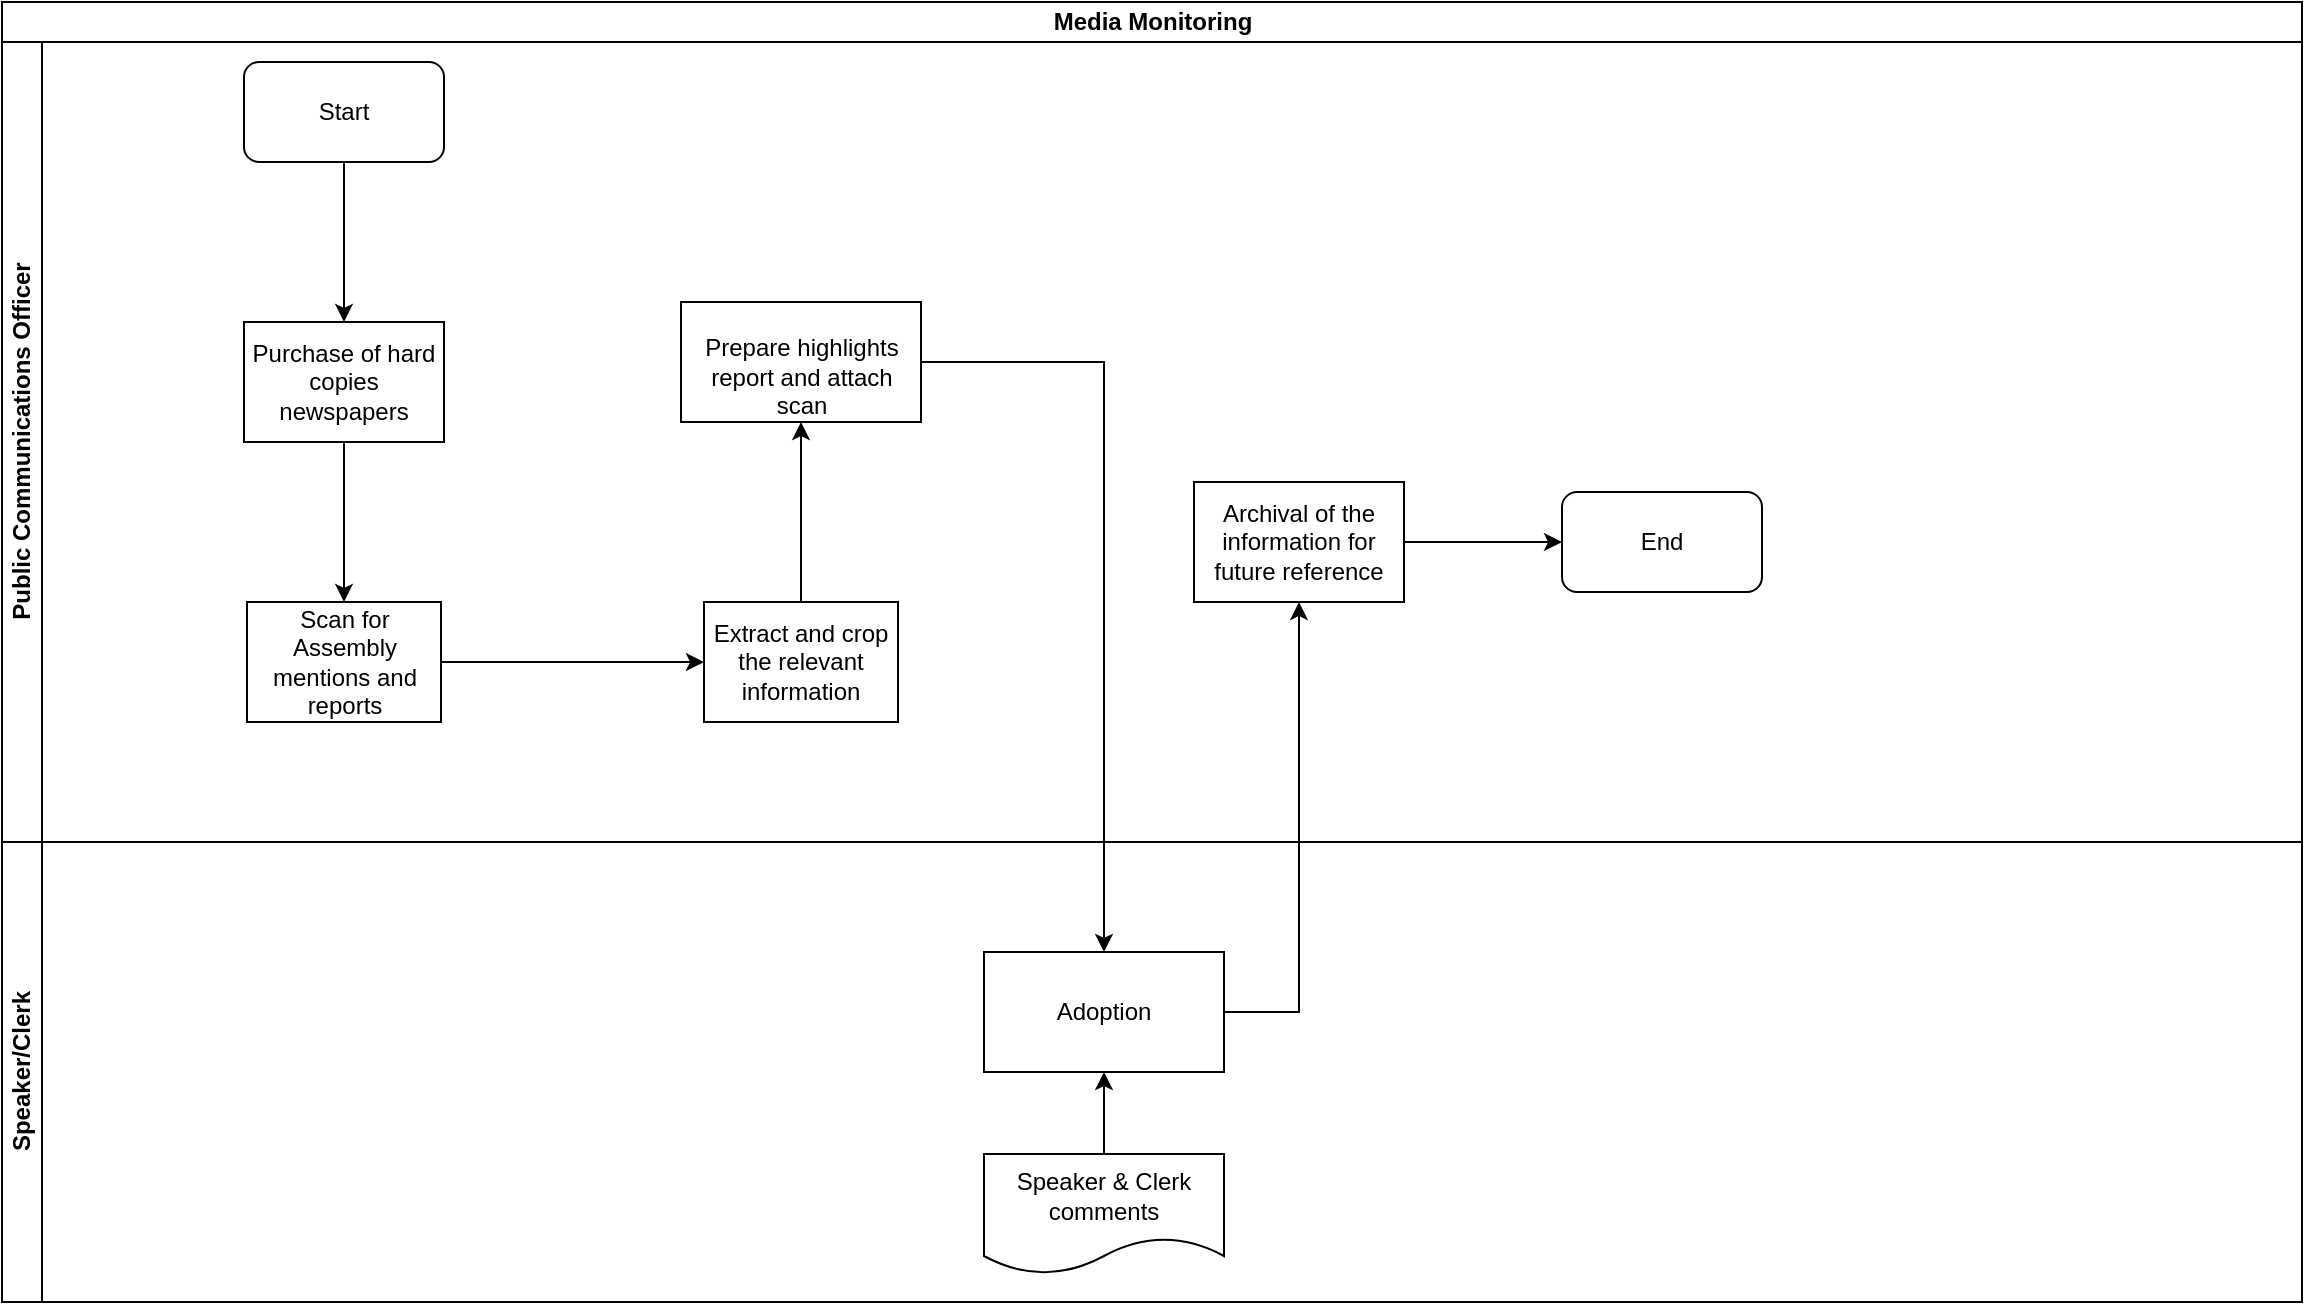 <mxfile version="13.7.7" type="github">
  <diagram id="cNWLFGiqtRKxobIlIwnB" name="Page-1">
    <mxGraphModel dx="910" dy="487" grid="1" gridSize="10" guides="1" tooltips="1" connect="1" arrows="1" fold="1" page="1" pageScale="1" pageWidth="1169" pageHeight="827" math="0" shadow="0">
      <root>
        <mxCell id="0" />
        <mxCell id="1" parent="0" />
        <mxCell id="bhXRAbe2QUkGEkO_xJfN-1" value="Media Monitoring" style="swimlane;html=1;childLayout=stackLayout;resizeParent=1;resizeParentMax=0;horizontal=1;startSize=20;horizontalStack=0;" parent="1" vertex="1">
          <mxGeometry x="10" y="10" width="1150" height="650" as="geometry" />
        </mxCell>
        <mxCell id="bhXRAbe2QUkGEkO_xJfN-2" value="Public Communications Officer" style="swimlane;html=1;startSize=20;horizontal=0;" parent="bhXRAbe2QUkGEkO_xJfN-1" vertex="1">
          <mxGeometry y="20" width="1150" height="400" as="geometry" />
        </mxCell>
        <mxCell id="bhXRAbe2QUkGEkO_xJfN-5" value="Start" style="rounded=1;whiteSpace=wrap;html=1;" parent="bhXRAbe2QUkGEkO_xJfN-2" vertex="1">
          <mxGeometry x="121" y="10" width="100" height="50" as="geometry" />
        </mxCell>
        <mxCell id="bhXRAbe2QUkGEkO_xJfN-13" value="&lt;br/&gt;Prepare highlights report and attach scan &lt;br/&gt;" style="whiteSpace=wrap;html=1;rounded=0;" parent="bhXRAbe2QUkGEkO_xJfN-2" vertex="1">
          <mxGeometry x="339.5" y="130" width="120" height="60" as="geometry" />
        </mxCell>
        <mxCell id="bhXRAbe2QUkGEkO_xJfN-8" value="Purchase of hard copies newspapers" style="rounded=0;whiteSpace=wrap;html=1;" parent="bhXRAbe2QUkGEkO_xJfN-2" vertex="1">
          <mxGeometry x="121" y="140" width="100" height="60" as="geometry" />
        </mxCell>
        <mxCell id="bhXRAbe2QUkGEkO_xJfN-7" value="" style="edgeStyle=orthogonalEdgeStyle;rounded=0;orthogonalLoop=1;jettySize=auto;html=1;" parent="bhXRAbe2QUkGEkO_xJfN-2" source="bhXRAbe2QUkGEkO_xJfN-5" target="bhXRAbe2QUkGEkO_xJfN-8" edge="1">
          <mxGeometry relative="1" as="geometry">
            <mxPoint x="181" y="135" as="targetPoint" />
          </mxGeometry>
        </mxCell>
        <mxCell id="bhXRAbe2QUkGEkO_xJfN-10" value="" style="edgeStyle=orthogonalEdgeStyle;rounded=0;orthogonalLoop=1;jettySize=auto;html=1;" parent="bhXRAbe2QUkGEkO_xJfN-2" source="bhXRAbe2QUkGEkO_xJfN-8" target="bhXRAbe2QUkGEkO_xJfN-9" edge="1">
          <mxGeometry relative="1" as="geometry" />
        </mxCell>
        <mxCell id="bhXRAbe2QUkGEkO_xJfN-12" value="" style="edgeStyle=orthogonalEdgeStyle;rounded=0;orthogonalLoop=1;jettySize=auto;html=1;" parent="bhXRAbe2QUkGEkO_xJfN-2" source="bhXRAbe2QUkGEkO_xJfN-9" target="bhXRAbe2QUkGEkO_xJfN-11" edge="1">
          <mxGeometry relative="1" as="geometry" />
        </mxCell>
        <mxCell id="bhXRAbe2QUkGEkO_xJfN-23" value="End" style="rounded=1;whiteSpace=wrap;html=1;" parent="bhXRAbe2QUkGEkO_xJfN-2" vertex="1">
          <mxGeometry x="780" y="225" width="100" height="50" as="geometry" />
        </mxCell>
        <mxCell id="bhXRAbe2QUkGEkO_xJfN-17" value="Archival of the information for future reference" style="whiteSpace=wrap;html=1;rounded=0;" parent="bhXRAbe2QUkGEkO_xJfN-2" vertex="1">
          <mxGeometry x="596" y="220" width="105" height="60" as="geometry" />
        </mxCell>
        <mxCell id="bhXRAbe2QUkGEkO_xJfN-9" value="Scan for Assembly mentions and reports" style="whiteSpace=wrap;html=1;rounded=0;" parent="bhXRAbe2QUkGEkO_xJfN-2" vertex="1">
          <mxGeometry x="122.5" y="280" width="97" height="60" as="geometry" />
        </mxCell>
        <mxCell id="bhXRAbe2QUkGEkO_xJfN-11" value="Extract and crop the relevant information" style="whiteSpace=wrap;html=1;rounded=0;" parent="bhXRAbe2QUkGEkO_xJfN-2" vertex="1">
          <mxGeometry x="351" y="280" width="97" height="60" as="geometry" />
        </mxCell>
        <mxCell id="bhXRAbe2QUkGEkO_xJfN-14" value="" style="edgeStyle=orthogonalEdgeStyle;rounded=0;orthogonalLoop=1;jettySize=auto;html=1;" parent="bhXRAbe2QUkGEkO_xJfN-2" source="bhXRAbe2QUkGEkO_xJfN-11" target="bhXRAbe2QUkGEkO_xJfN-13" edge="1">
          <mxGeometry relative="1" as="geometry" />
        </mxCell>
        <mxCell id="bhXRAbe2QUkGEkO_xJfN-20" value="" style="edgeStyle=orthogonalEdgeStyle;rounded=0;orthogonalLoop=1;jettySize=auto;html=1;entryX=0;entryY=0.5;entryDx=0;entryDy=0;" parent="bhXRAbe2QUkGEkO_xJfN-2" source="bhXRAbe2QUkGEkO_xJfN-17" target="bhXRAbe2QUkGEkO_xJfN-23" edge="1">
          <mxGeometry relative="1" as="geometry">
            <mxPoint x="781" y="250" as="targetPoint" />
          </mxGeometry>
        </mxCell>
        <mxCell id="bhXRAbe2QUkGEkO_xJfN-3" value="Speaker/Clerk" style="swimlane;html=1;startSize=20;horizontal=0;" parent="bhXRAbe2QUkGEkO_xJfN-1" vertex="1">
          <mxGeometry y="420" width="1150" height="230" as="geometry" />
        </mxCell>
        <mxCell id="bhXRAbe2QUkGEkO_xJfN-15" value="Adoption" style="whiteSpace=wrap;html=1;rounded=0;" parent="bhXRAbe2QUkGEkO_xJfN-3" vertex="1">
          <mxGeometry x="491" y="55" width="120" height="60" as="geometry" />
        </mxCell>
        <mxCell id="YEXjcxFBJEewjAjGyDBb-4" value="Speaker &amp;amp; Clerk comments" style="shape=document;whiteSpace=wrap;html=1;boundedLbl=1;" vertex="1" parent="bhXRAbe2QUkGEkO_xJfN-3">
          <mxGeometry x="491" y="156" width="120" height="60" as="geometry" />
        </mxCell>
        <mxCell id="YEXjcxFBJEewjAjGyDBb-7" value="" style="edgeStyle=orthogonalEdgeStyle;rounded=0;orthogonalLoop=1;jettySize=auto;html=1;entryX=0.5;entryY=1;entryDx=0;entryDy=0;" edge="1" parent="bhXRAbe2QUkGEkO_xJfN-3" source="YEXjcxFBJEewjAjGyDBb-4" target="bhXRAbe2QUkGEkO_xJfN-15">
          <mxGeometry relative="1" as="geometry">
            <mxPoint x="551" y="86" as="targetPoint" />
          </mxGeometry>
        </mxCell>
        <mxCell id="bhXRAbe2QUkGEkO_xJfN-16" value="" style="edgeStyle=orthogonalEdgeStyle;rounded=0;orthogonalLoop=1;jettySize=auto;html=1;" parent="bhXRAbe2QUkGEkO_xJfN-1" source="bhXRAbe2QUkGEkO_xJfN-13" target="bhXRAbe2QUkGEkO_xJfN-15" edge="1">
          <mxGeometry relative="1" as="geometry" />
        </mxCell>
        <mxCell id="bhXRAbe2QUkGEkO_xJfN-18" value="" style="edgeStyle=orthogonalEdgeStyle;rounded=0;orthogonalLoop=1;jettySize=auto;html=1;exitX=1;exitY=0.5;exitDx=0;exitDy=0;" parent="bhXRAbe2QUkGEkO_xJfN-1" source="bhXRAbe2QUkGEkO_xJfN-15" target="bhXRAbe2QUkGEkO_xJfN-17" edge="1">
          <mxGeometry relative="1" as="geometry" />
        </mxCell>
      </root>
    </mxGraphModel>
  </diagram>
</mxfile>
